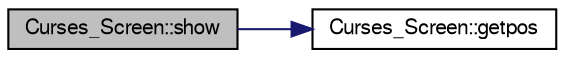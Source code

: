 digraph "Curses_Screen::show"
{
  bgcolor="transparent";
  edge [fontname="FreeSans",fontsize="10",labelfontname="FreeSans",labelfontsize="10"];
  node [fontname="FreeSans",fontsize="10",shape=record];
  rankdir="LR";
  Node1 [label="Curses_Screen::show",height=0.2,width=0.4,color="black", fillcolor="grey75", style="filled" fontcolor="black"];
  Node1 -> Node2 [color="midnightblue",fontsize="10",style="solid",fontname="FreeSans"];
  Node2 [label="Curses_Screen::getpos",height=0.2,width=0.4,color="black",URL="$classCurses__Screen.html#a2829d1a773ad67d26c378f10808524de",tooltip="get the cursor position "];
}
